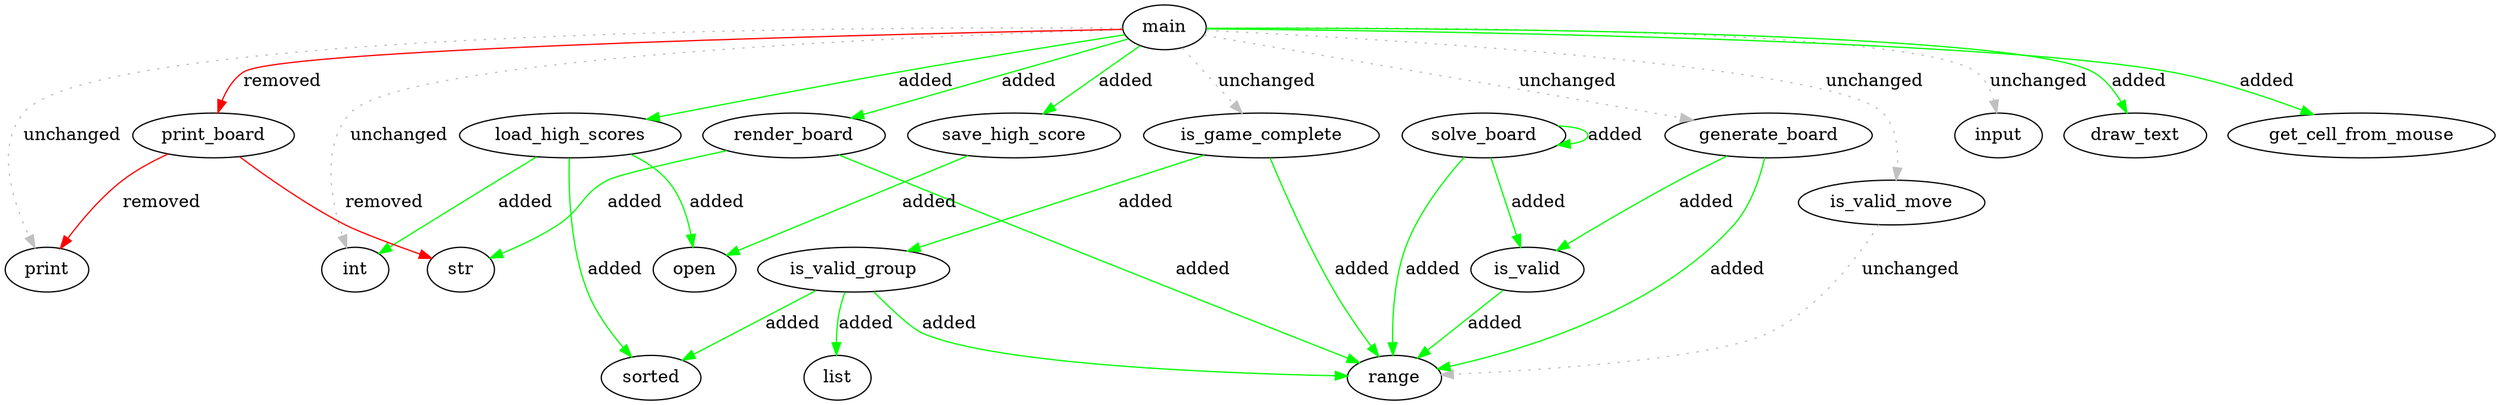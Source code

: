 // Call Graph Diff
digraph {
	render_board
	solve_board
	int
	open
	input
	is_game_complete
	str
	list
	sorted
	print
	is_valid_move
	draw_text
	is_valid_group
	load_high_scores
	range
	generate_board
	save_high_score
	get_cell_from_mouse
	main
	print_board
	is_valid
	print_board -> print [label=removed color=red]
	main -> print_board [label=removed color=red]
	print_board -> str [label=removed color=red]
	main -> load_high_scores [label=added color=green]
	is_valid_group -> range [label=added color=green]
	is_game_complete -> is_valid_group [label=added color=green]
	solve_board -> range [label=added color=green]
	render_board -> range [label=added color=green]
	main -> draw_text [label=added color=green]
	save_high_score -> open [label=added color=green]
	solve_board -> is_valid [label=added color=green]
	render_board -> str [label=added color=green]
	load_high_scores -> open [label=added color=green]
	main -> get_cell_from_mouse [label=added color=green]
	generate_board -> range [label=added color=green]
	is_game_complete -> range [label=added color=green]
	is_valid -> range [label=added color=green]
	main -> render_board [label=added color=green]
	is_valid_group -> sorted [label=added color=green]
	solve_board -> solve_board [label=added color=green]
	load_high_scores -> int [label=added color=green]
	generate_board -> is_valid [label=added color=green]
	main -> save_high_score [label=added color=green]
	load_high_scores -> sorted [label=added color=green]
	is_valid_group -> list [label=added color=green]
	main -> is_valid_move [label=unchanged color=gray style=dotted]
	main -> is_game_complete [label=unchanged color=gray style=dotted]
	main -> print [label=unchanged color=gray style=dotted]
	main -> generate_board [label=unchanged color=gray style=dotted]
	main -> input [label=unchanged color=gray style=dotted]
	main -> int [label=unchanged color=gray style=dotted]
	is_valid_move -> range [label=unchanged color=gray style=dotted]
}
